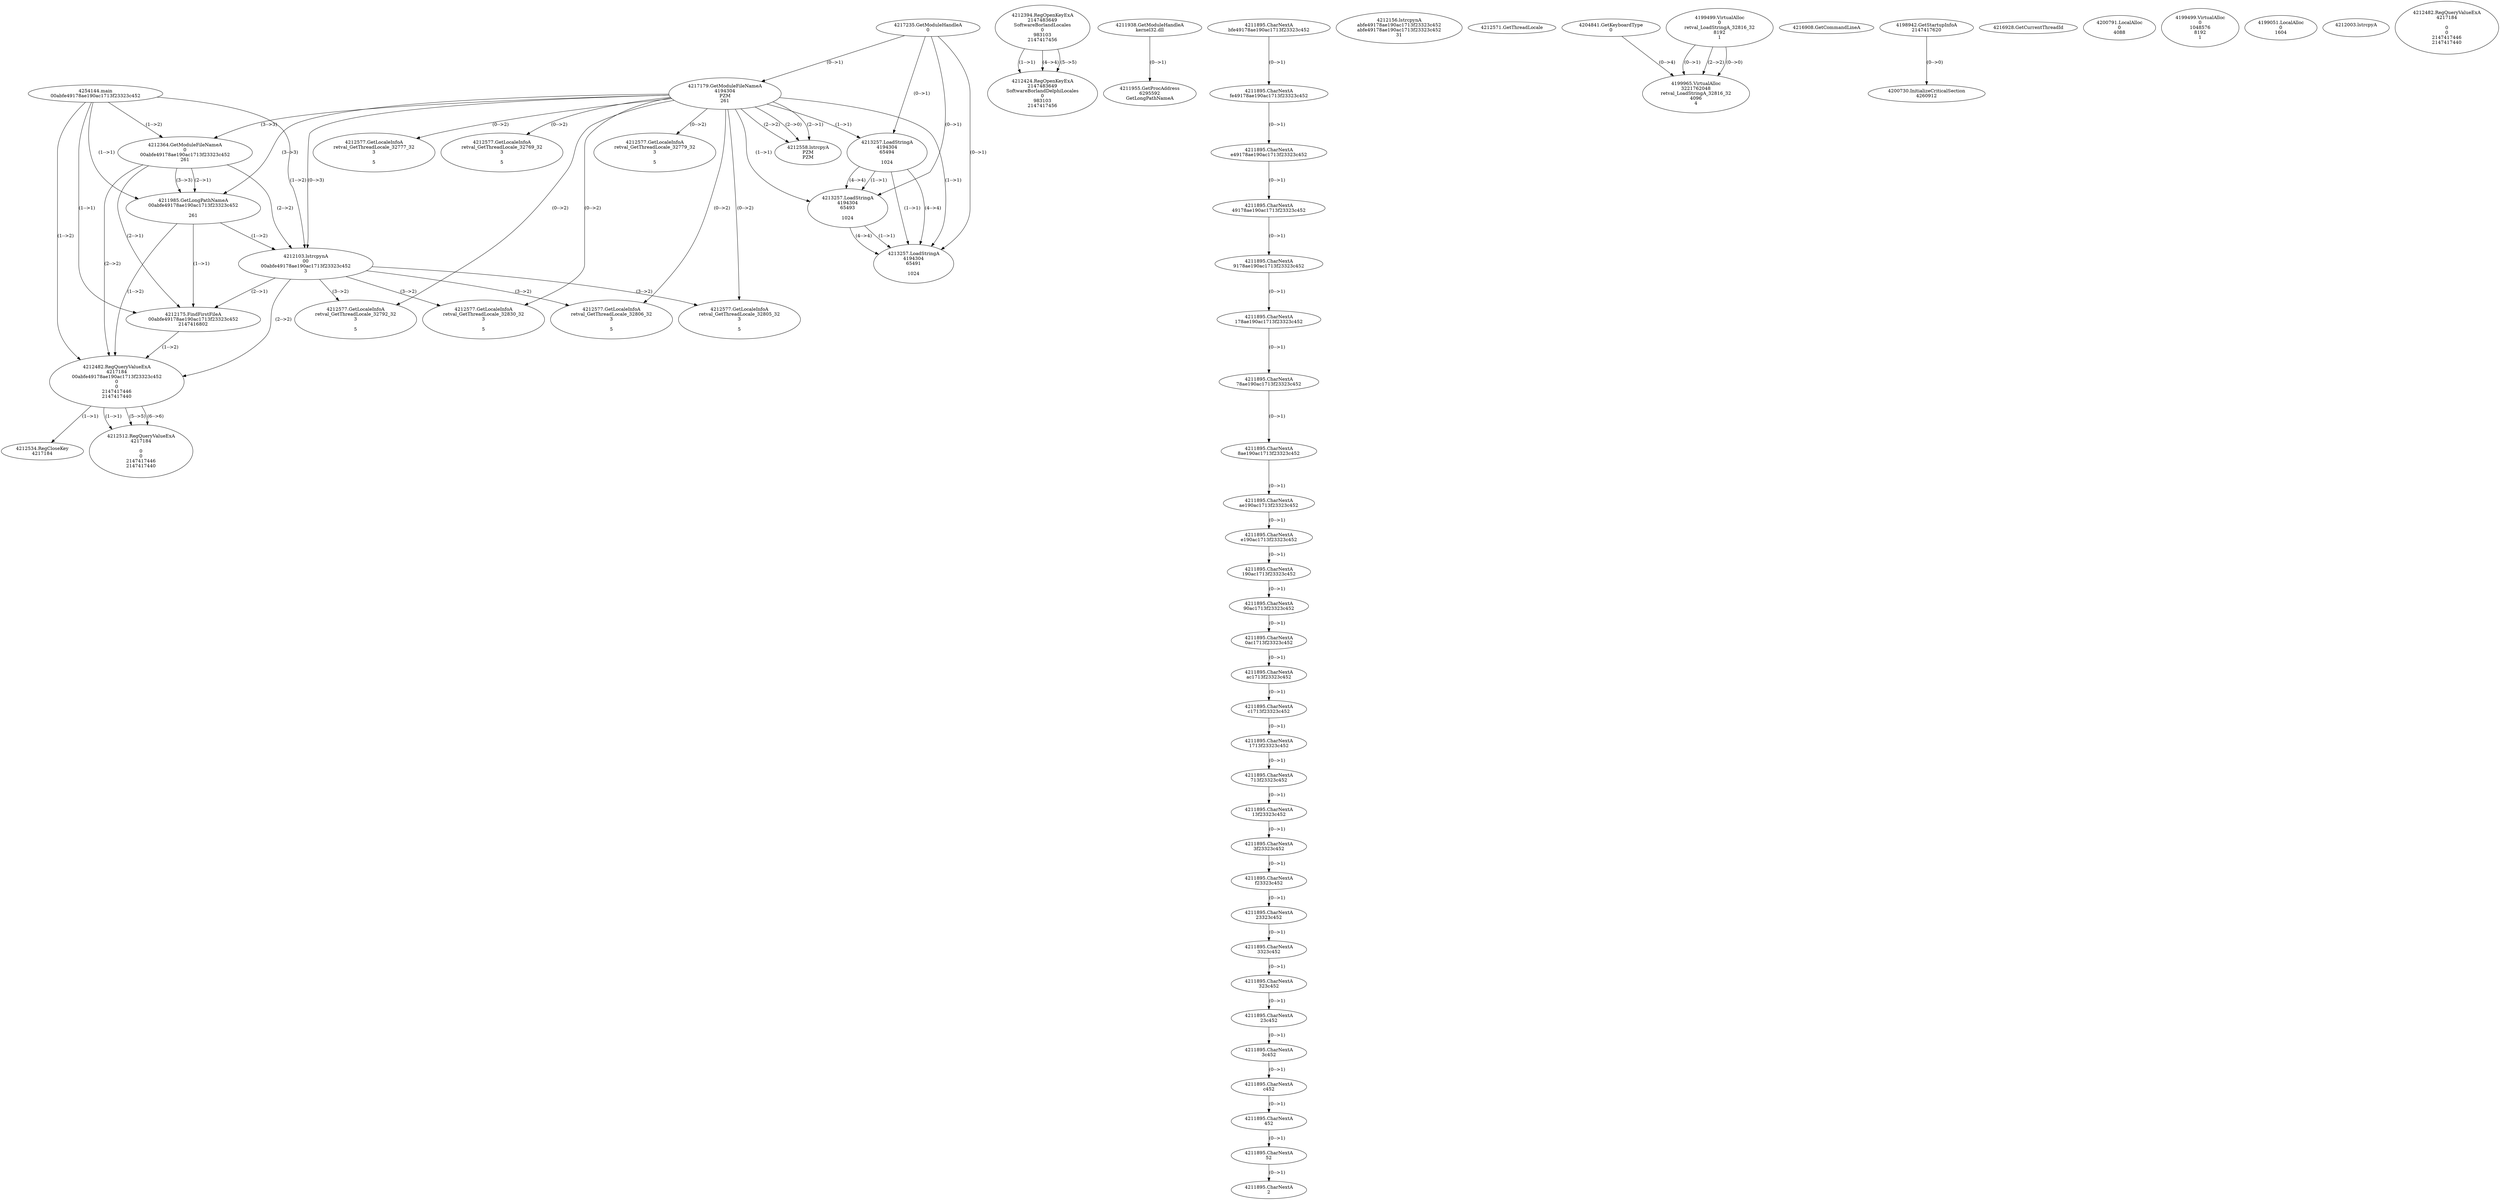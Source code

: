 // Global SCDG with merge call
digraph {
	0 [label="4254144.main
00abfe49178ae190ac1713f23323c452"]
	1 [label="4217235.GetModuleHandleA
0"]
	2 [label="4217179.GetModuleFileNameA
4194304
PZM
261"]
	1 -> 2 [label="(0-->1)"]
	3 [label="4212364.GetModuleFileNameA
0
00abfe49178ae190ac1713f23323c452
261"]
	0 -> 3 [label="(1-->2)"]
	2 -> 3 [label="(3-->3)"]
	4 [label="4212394.RegOpenKeyExA
2147483649
Software\Borland\Locales
0
983103
2147417456"]
	5 [label="4212424.RegOpenKeyExA
2147483649
Software\Borland\Delphi\Locales
0
983103
2147417456"]
	4 -> 5 [label="(1-->1)"]
	4 -> 5 [label="(4-->4)"]
	4 -> 5 [label="(5-->5)"]
	6 [label="4211938.GetModuleHandleA
kernel32.dll"]
	7 [label="4211955.GetProcAddress
6295592
GetLongPathNameA"]
	6 -> 7 [label="(0-->1)"]
	8 [label="4211985.GetLongPathNameA
00abfe49178ae190ac1713f23323c452

261"]
	0 -> 8 [label="(1-->1)"]
	3 -> 8 [label="(2-->1)"]
	2 -> 8 [label="(3-->3)"]
	3 -> 8 [label="(3-->3)"]
	9 [label="4212103.lstrcpynA
00
00abfe49178ae190ac1713f23323c452
3"]
	0 -> 9 [label="(1-->2)"]
	3 -> 9 [label="(2-->2)"]
	8 -> 9 [label="(1-->2)"]
	2 -> 9 [label="(0-->3)"]
	10 [label="4211895.CharNextA
bfe49178ae190ac1713f23323c452"]
	11 [label="4211895.CharNextA
fe49178ae190ac1713f23323c452"]
	10 -> 11 [label="(0-->1)"]
	12 [label="4211895.CharNextA
e49178ae190ac1713f23323c452"]
	11 -> 12 [label="(0-->1)"]
	13 [label="4211895.CharNextA
49178ae190ac1713f23323c452"]
	12 -> 13 [label="(0-->1)"]
	14 [label="4211895.CharNextA
9178ae190ac1713f23323c452"]
	13 -> 14 [label="(0-->1)"]
	15 [label="4211895.CharNextA
178ae190ac1713f23323c452"]
	14 -> 15 [label="(0-->1)"]
	16 [label="4211895.CharNextA
78ae190ac1713f23323c452"]
	15 -> 16 [label="(0-->1)"]
	17 [label="4211895.CharNextA
8ae190ac1713f23323c452"]
	16 -> 17 [label="(0-->1)"]
	18 [label="4211895.CharNextA
ae190ac1713f23323c452"]
	17 -> 18 [label="(0-->1)"]
	19 [label="4211895.CharNextA
e190ac1713f23323c452"]
	18 -> 19 [label="(0-->1)"]
	20 [label="4211895.CharNextA
190ac1713f23323c452"]
	19 -> 20 [label="(0-->1)"]
	21 [label="4211895.CharNextA
90ac1713f23323c452"]
	20 -> 21 [label="(0-->1)"]
	22 [label="4211895.CharNextA
0ac1713f23323c452"]
	21 -> 22 [label="(0-->1)"]
	23 [label="4211895.CharNextA
ac1713f23323c452"]
	22 -> 23 [label="(0-->1)"]
	24 [label="4211895.CharNextA
c1713f23323c452"]
	23 -> 24 [label="(0-->1)"]
	25 [label="4211895.CharNextA
1713f23323c452"]
	24 -> 25 [label="(0-->1)"]
	26 [label="4211895.CharNextA
713f23323c452"]
	25 -> 26 [label="(0-->1)"]
	27 [label="4211895.CharNextA
13f23323c452"]
	26 -> 27 [label="(0-->1)"]
	28 [label="4211895.CharNextA
3f23323c452"]
	27 -> 28 [label="(0-->1)"]
	29 [label="4211895.CharNextA
f23323c452"]
	28 -> 29 [label="(0-->1)"]
	30 [label="4211895.CharNextA
23323c452"]
	29 -> 30 [label="(0-->1)"]
	31 [label="4211895.CharNextA
3323c452"]
	30 -> 31 [label="(0-->1)"]
	32 [label="4211895.CharNextA
323c452"]
	31 -> 32 [label="(0-->1)"]
	33 [label="4211895.CharNextA
23c452"]
	32 -> 33 [label="(0-->1)"]
	34 [label="4211895.CharNextA
3c452"]
	33 -> 34 [label="(0-->1)"]
	35 [label="4211895.CharNextA
c452"]
	34 -> 35 [label="(0-->1)"]
	36 [label="4211895.CharNextA
452"]
	35 -> 36 [label="(0-->1)"]
	37 [label="4211895.CharNextA
52"]
	36 -> 37 [label="(0-->1)"]
	38 [label="4211895.CharNextA
2"]
	37 -> 38 [label="(0-->1)"]
	39 [label="4212156.lstrcpynA
abfe49178ae190ac1713f23323c452
abfe49178ae190ac1713f23323c452
31"]
	40 [label="4212175.FindFirstFileA
00abfe49178ae190ac1713f23323c452
2147416802"]
	0 -> 40 [label="(1-->1)"]
	3 -> 40 [label="(2-->1)"]
	8 -> 40 [label="(1-->1)"]
	9 -> 40 [label="(2-->1)"]
	41 [label="4212482.RegQueryValueExA
4217184
00abfe49178ae190ac1713f23323c452
0
0
2147417446
2147417440"]
	0 -> 41 [label="(1-->2)"]
	3 -> 41 [label="(2-->2)"]
	8 -> 41 [label="(1-->2)"]
	9 -> 41 [label="(2-->2)"]
	40 -> 41 [label="(1-->2)"]
	42 [label="4212534.RegCloseKey
4217184"]
	41 -> 42 [label="(1-->1)"]
	43 [label="4212558.lstrcpyA
PZM
PZM"]
	2 -> 43 [label="(2-->1)"]
	2 -> 43 [label="(2-->2)"]
	2 -> 43 [label="(2-->0)"]
	44 [label="4212571.GetThreadLocale
"]
	45 [label="4212577.GetLocaleInfoA
retval_GetThreadLocale_32805_32
3

5"]
	2 -> 45 [label="(0-->2)"]
	9 -> 45 [label="(3-->2)"]
	46 [label="4204841.GetKeyboardType
0"]
	47 [label="4216908.GetCommandLineA
"]
	48 [label="4198942.GetStartupInfoA
2147417620"]
	49 [label="4216928.GetCurrentThreadId
"]
	50 [label="4213257.LoadStringA
4194304
65494

1024"]
	1 -> 50 [label="(0-->1)"]
	2 -> 50 [label="(1-->1)"]
	51 [label="4200730.InitializeCriticalSection
4260912"]
	48 -> 51 [label="(0-->0)"]
	52 [label="4200791.LocalAlloc
0
4088"]
	53 [label="4199499.VirtualAlloc
0
1048576
8192
1"]
	54 [label="4199051.LocalAlloc
0
1604"]
	55 [label="4212003.lstrcpyA

"]
	56 [label="4212482.RegQueryValueExA
4217184

0
0
2147417446
2147417440"]
	57 [label="4212577.GetLocaleInfoA
retval_GetThreadLocale_32777_32
3

5"]
	2 -> 57 [label="(0-->2)"]
	58 [label="4213257.LoadStringA
4194304
65493

1024"]
	1 -> 58 [label="(0-->1)"]
	2 -> 58 [label="(1-->1)"]
	50 -> 58 [label="(1-->1)"]
	50 -> 58 [label="(4-->4)"]
	59 [label="4213257.LoadStringA
4194304
65491

1024"]
	1 -> 59 [label="(0-->1)"]
	2 -> 59 [label="(1-->1)"]
	50 -> 59 [label="(1-->1)"]
	58 -> 59 [label="(1-->1)"]
	50 -> 59 [label="(4-->4)"]
	58 -> 59 [label="(4-->4)"]
	60 [label="4199499.VirtualAlloc
0
retval_LoadStringA_32816_32
8192
1"]
	61 [label="4199965.VirtualAlloc
3221762048
retval_LoadStringA_32816_32
4096
4"]
	60 -> 61 [label="(0-->1)"]
	60 -> 61 [label="(2-->2)"]
	46 -> 61 [label="(0-->4)"]
	60 -> 61 [label="(0-->0)"]
	62 [label="4212512.RegQueryValueExA
4217184

0
0
2147417446
2147417440"]
	41 -> 62 [label="(1-->1)"]
	41 -> 62 [label="(5-->5)"]
	41 -> 62 [label="(6-->6)"]
	63 [label="4212577.GetLocaleInfoA
retval_GetThreadLocale_32806_32
3

5"]
	2 -> 63 [label="(0-->2)"]
	9 -> 63 [label="(3-->2)"]
	64 [label="4212577.GetLocaleInfoA
retval_GetThreadLocale_32769_32
3

5"]
	2 -> 64 [label="(0-->2)"]
	65 [label="4212577.GetLocaleInfoA
retval_GetThreadLocale_32792_32
3

5"]
	2 -> 65 [label="(0-->2)"]
	9 -> 65 [label="(3-->2)"]
	66 [label="4212577.GetLocaleInfoA
retval_GetThreadLocale_32779_32
3

5"]
	2 -> 66 [label="(0-->2)"]
	67 [label="4212577.GetLocaleInfoA
retval_GetThreadLocale_32830_32
3

5"]
	2 -> 67 [label="(0-->2)"]
	9 -> 67 [label="(3-->2)"]
}
